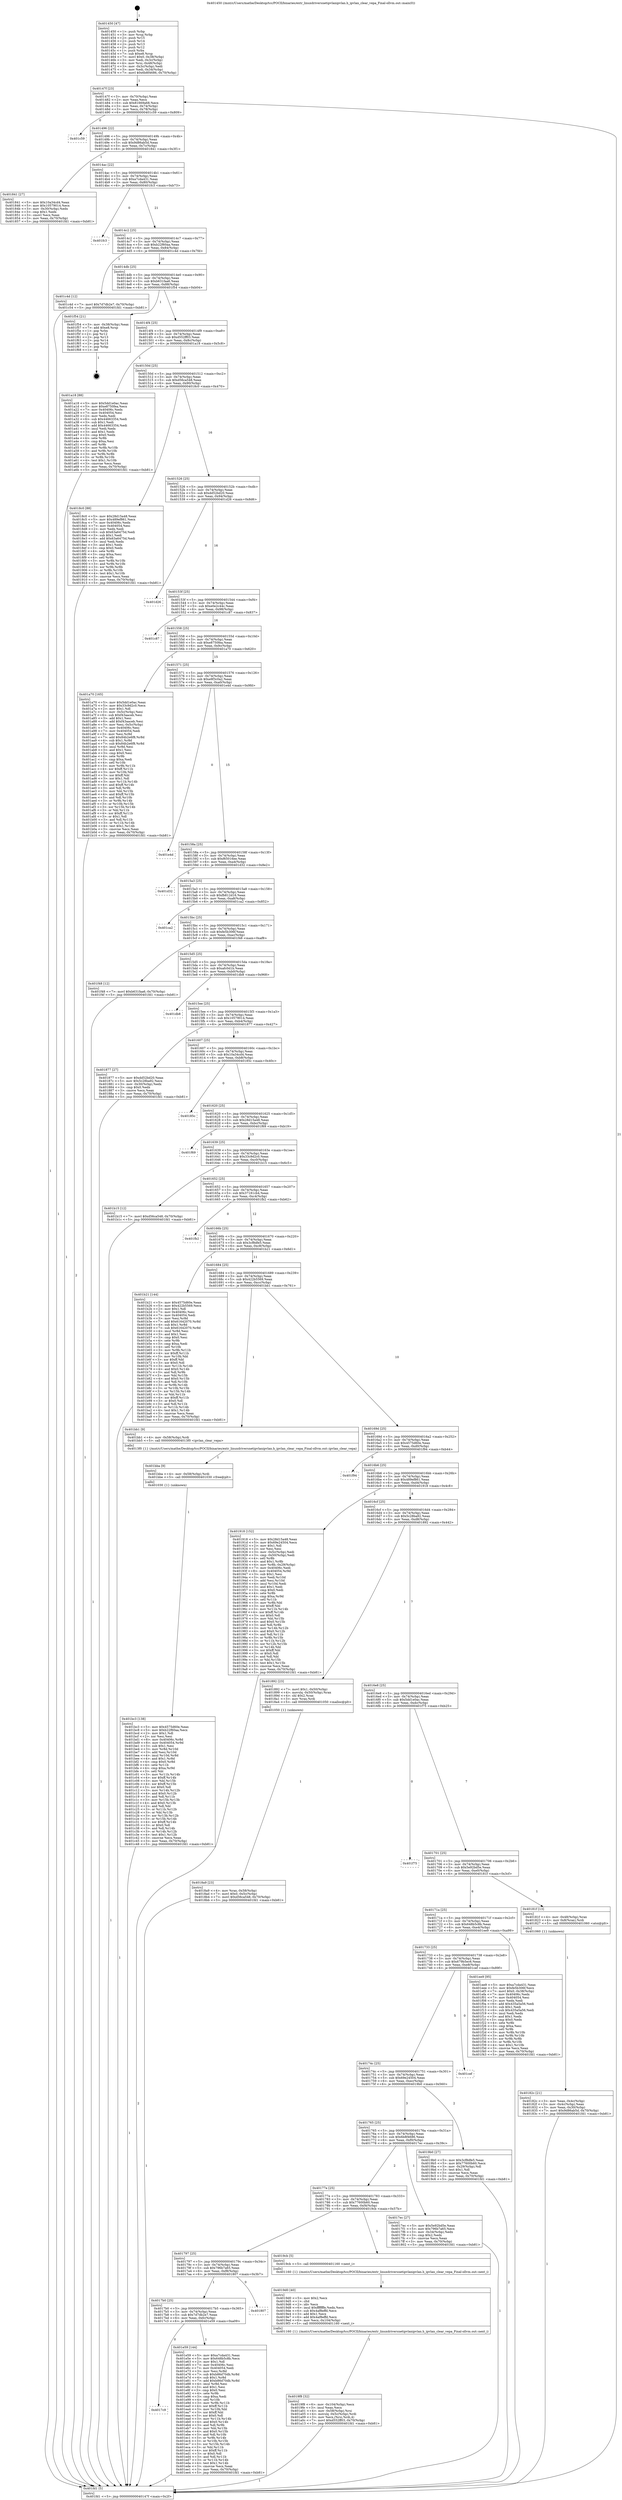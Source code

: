 digraph "0x401450" {
  label = "0x401450 (/mnt/c/Users/mathe/Desktop/tcc/POCII/binaries/extr_linuxdriversnetipvlanipvlan.h_ipvlan_clear_vepa_Final-ollvm.out::main(0))"
  labelloc = "t"
  node[shape=record]

  Entry [label="",width=0.3,height=0.3,shape=circle,fillcolor=black,style=filled]
  "0x40147f" [label="{
     0x40147f [23]\l
     | [instrs]\l
     &nbsp;&nbsp;0x40147f \<+3\>: mov -0x70(%rbp),%eax\l
     &nbsp;&nbsp;0x401482 \<+2\>: mov %eax,%ecx\l
     &nbsp;&nbsp;0x401484 \<+6\>: sub $0x81669a68,%ecx\l
     &nbsp;&nbsp;0x40148a \<+3\>: mov %eax,-0x74(%rbp)\l
     &nbsp;&nbsp;0x40148d \<+3\>: mov %ecx,-0x78(%rbp)\l
     &nbsp;&nbsp;0x401490 \<+6\>: je 0000000000401c59 \<main+0x809\>\l
  }"]
  "0x401c59" [label="{
     0x401c59\l
  }", style=dashed]
  "0x401496" [label="{
     0x401496 [22]\l
     | [instrs]\l
     &nbsp;&nbsp;0x401496 \<+5\>: jmp 000000000040149b \<main+0x4b\>\l
     &nbsp;&nbsp;0x40149b \<+3\>: mov -0x74(%rbp),%eax\l
     &nbsp;&nbsp;0x40149e \<+5\>: sub $0x9d86ab5d,%eax\l
     &nbsp;&nbsp;0x4014a3 \<+3\>: mov %eax,-0x7c(%rbp)\l
     &nbsp;&nbsp;0x4014a6 \<+6\>: je 0000000000401841 \<main+0x3f1\>\l
  }"]
  Exit [label="",width=0.3,height=0.3,shape=circle,fillcolor=black,style=filled,peripheries=2]
  "0x401841" [label="{
     0x401841 [27]\l
     | [instrs]\l
     &nbsp;&nbsp;0x401841 \<+5\>: mov $0x10a34cd4,%eax\l
     &nbsp;&nbsp;0x401846 \<+5\>: mov $0x10579014,%ecx\l
     &nbsp;&nbsp;0x40184b \<+3\>: mov -0x30(%rbp),%edx\l
     &nbsp;&nbsp;0x40184e \<+3\>: cmp $0x1,%edx\l
     &nbsp;&nbsp;0x401851 \<+3\>: cmovl %ecx,%eax\l
     &nbsp;&nbsp;0x401854 \<+3\>: mov %eax,-0x70(%rbp)\l
     &nbsp;&nbsp;0x401857 \<+5\>: jmp 0000000000401fd1 \<main+0xb81\>\l
  }"]
  "0x4014ac" [label="{
     0x4014ac [22]\l
     | [instrs]\l
     &nbsp;&nbsp;0x4014ac \<+5\>: jmp 00000000004014b1 \<main+0x61\>\l
     &nbsp;&nbsp;0x4014b1 \<+3\>: mov -0x74(%rbp),%eax\l
     &nbsp;&nbsp;0x4014b4 \<+5\>: sub $0xa7cda431,%eax\l
     &nbsp;&nbsp;0x4014b9 \<+3\>: mov %eax,-0x80(%rbp)\l
     &nbsp;&nbsp;0x4014bc \<+6\>: je 0000000000401fc3 \<main+0xb73\>\l
  }"]
  "0x4017c9" [label="{
     0x4017c9\l
  }", style=dashed]
  "0x401fc3" [label="{
     0x401fc3\l
  }", style=dashed]
  "0x4014c2" [label="{
     0x4014c2 [25]\l
     | [instrs]\l
     &nbsp;&nbsp;0x4014c2 \<+5\>: jmp 00000000004014c7 \<main+0x77\>\l
     &nbsp;&nbsp;0x4014c7 \<+3\>: mov -0x74(%rbp),%eax\l
     &nbsp;&nbsp;0x4014ca \<+5\>: sub $0xb22f60aa,%eax\l
     &nbsp;&nbsp;0x4014cf \<+6\>: mov %eax,-0x84(%rbp)\l
     &nbsp;&nbsp;0x4014d5 \<+6\>: je 0000000000401c4d \<main+0x7fd\>\l
  }"]
  "0x401e59" [label="{
     0x401e59 [144]\l
     | [instrs]\l
     &nbsp;&nbsp;0x401e59 \<+5\>: mov $0xa7cda431,%eax\l
     &nbsp;&nbsp;0x401e5e \<+5\>: mov $0x648b5c8b,%ecx\l
     &nbsp;&nbsp;0x401e63 \<+2\>: mov $0x1,%dl\l
     &nbsp;&nbsp;0x401e65 \<+7\>: mov 0x40406c,%esi\l
     &nbsp;&nbsp;0x401e6c \<+7\>: mov 0x404054,%edi\l
     &nbsp;&nbsp;0x401e73 \<+3\>: mov %esi,%r8d\l
     &nbsp;&nbsp;0x401e76 \<+7\>: sub $0xb86d70db,%r8d\l
     &nbsp;&nbsp;0x401e7d \<+4\>: sub $0x1,%r8d\l
     &nbsp;&nbsp;0x401e81 \<+7\>: add $0xb86d70db,%r8d\l
     &nbsp;&nbsp;0x401e88 \<+4\>: imul %r8d,%esi\l
     &nbsp;&nbsp;0x401e8c \<+3\>: and $0x1,%esi\l
     &nbsp;&nbsp;0x401e8f \<+3\>: cmp $0x0,%esi\l
     &nbsp;&nbsp;0x401e92 \<+4\>: sete %r9b\l
     &nbsp;&nbsp;0x401e96 \<+3\>: cmp $0xa,%edi\l
     &nbsp;&nbsp;0x401e99 \<+4\>: setl %r10b\l
     &nbsp;&nbsp;0x401e9d \<+3\>: mov %r9b,%r11b\l
     &nbsp;&nbsp;0x401ea0 \<+4\>: xor $0xff,%r11b\l
     &nbsp;&nbsp;0x401ea4 \<+3\>: mov %r10b,%bl\l
     &nbsp;&nbsp;0x401ea7 \<+3\>: xor $0xff,%bl\l
     &nbsp;&nbsp;0x401eaa \<+3\>: xor $0x0,%dl\l
     &nbsp;&nbsp;0x401ead \<+3\>: mov %r11b,%r14b\l
     &nbsp;&nbsp;0x401eb0 \<+4\>: and $0x0,%r14b\l
     &nbsp;&nbsp;0x401eb4 \<+3\>: and %dl,%r9b\l
     &nbsp;&nbsp;0x401eb7 \<+3\>: mov %bl,%r15b\l
     &nbsp;&nbsp;0x401eba \<+4\>: and $0x0,%r15b\l
     &nbsp;&nbsp;0x401ebe \<+3\>: and %dl,%r10b\l
     &nbsp;&nbsp;0x401ec1 \<+3\>: or %r9b,%r14b\l
     &nbsp;&nbsp;0x401ec4 \<+3\>: or %r10b,%r15b\l
     &nbsp;&nbsp;0x401ec7 \<+3\>: xor %r15b,%r14b\l
     &nbsp;&nbsp;0x401eca \<+3\>: or %bl,%r11b\l
     &nbsp;&nbsp;0x401ecd \<+4\>: xor $0xff,%r11b\l
     &nbsp;&nbsp;0x401ed1 \<+3\>: or $0x0,%dl\l
     &nbsp;&nbsp;0x401ed4 \<+3\>: and %dl,%r11b\l
     &nbsp;&nbsp;0x401ed7 \<+3\>: or %r11b,%r14b\l
     &nbsp;&nbsp;0x401eda \<+4\>: test $0x1,%r14b\l
     &nbsp;&nbsp;0x401ede \<+3\>: cmovne %ecx,%eax\l
     &nbsp;&nbsp;0x401ee1 \<+3\>: mov %eax,-0x70(%rbp)\l
     &nbsp;&nbsp;0x401ee4 \<+5\>: jmp 0000000000401fd1 \<main+0xb81\>\l
  }"]
  "0x401c4d" [label="{
     0x401c4d [12]\l
     | [instrs]\l
     &nbsp;&nbsp;0x401c4d \<+7\>: movl $0x7d7db2e7,-0x70(%rbp)\l
     &nbsp;&nbsp;0x401c54 \<+5\>: jmp 0000000000401fd1 \<main+0xb81\>\l
  }"]
  "0x4014db" [label="{
     0x4014db [25]\l
     | [instrs]\l
     &nbsp;&nbsp;0x4014db \<+5\>: jmp 00000000004014e0 \<main+0x90\>\l
     &nbsp;&nbsp;0x4014e0 \<+3\>: mov -0x74(%rbp),%eax\l
     &nbsp;&nbsp;0x4014e3 \<+5\>: sub $0xb631faa6,%eax\l
     &nbsp;&nbsp;0x4014e8 \<+6\>: mov %eax,-0x88(%rbp)\l
     &nbsp;&nbsp;0x4014ee \<+6\>: je 0000000000401f54 \<main+0xb04\>\l
  }"]
  "0x4017b0" [label="{
     0x4017b0 [25]\l
     | [instrs]\l
     &nbsp;&nbsp;0x4017b0 \<+5\>: jmp 00000000004017b5 \<main+0x365\>\l
     &nbsp;&nbsp;0x4017b5 \<+3\>: mov -0x74(%rbp),%eax\l
     &nbsp;&nbsp;0x4017b8 \<+5\>: sub $0x7d7db2e7,%eax\l
     &nbsp;&nbsp;0x4017bd \<+6\>: mov %eax,-0xfc(%rbp)\l
     &nbsp;&nbsp;0x4017c3 \<+6\>: je 0000000000401e59 \<main+0xa09\>\l
  }"]
  "0x401f54" [label="{
     0x401f54 [21]\l
     | [instrs]\l
     &nbsp;&nbsp;0x401f54 \<+3\>: mov -0x38(%rbp),%eax\l
     &nbsp;&nbsp;0x401f57 \<+7\>: add $0xe8,%rsp\l
     &nbsp;&nbsp;0x401f5e \<+1\>: pop %rbx\l
     &nbsp;&nbsp;0x401f5f \<+2\>: pop %r12\l
     &nbsp;&nbsp;0x401f61 \<+2\>: pop %r13\l
     &nbsp;&nbsp;0x401f63 \<+2\>: pop %r14\l
     &nbsp;&nbsp;0x401f65 \<+2\>: pop %r15\l
     &nbsp;&nbsp;0x401f67 \<+1\>: pop %rbp\l
     &nbsp;&nbsp;0x401f68 \<+1\>: ret\l
  }"]
  "0x4014f4" [label="{
     0x4014f4 [25]\l
     | [instrs]\l
     &nbsp;&nbsp;0x4014f4 \<+5\>: jmp 00000000004014f9 \<main+0xa9\>\l
     &nbsp;&nbsp;0x4014f9 \<+3\>: mov -0x74(%rbp),%eax\l
     &nbsp;&nbsp;0x4014fc \<+5\>: sub $0xd552ff03,%eax\l
     &nbsp;&nbsp;0x401501 \<+6\>: mov %eax,-0x8c(%rbp)\l
     &nbsp;&nbsp;0x401507 \<+6\>: je 0000000000401a18 \<main+0x5c8\>\l
  }"]
  "0x401807" [label="{
     0x401807\l
  }", style=dashed]
  "0x401a18" [label="{
     0x401a18 [88]\l
     | [instrs]\l
     &nbsp;&nbsp;0x401a18 \<+5\>: mov $0x5dd1e0ac,%eax\l
     &nbsp;&nbsp;0x401a1d \<+5\>: mov $0xe8750fea,%ecx\l
     &nbsp;&nbsp;0x401a22 \<+7\>: mov 0x40406c,%edx\l
     &nbsp;&nbsp;0x401a29 \<+7\>: mov 0x404054,%esi\l
     &nbsp;&nbsp;0x401a30 \<+2\>: mov %edx,%edi\l
     &nbsp;&nbsp;0x401a32 \<+6\>: sub $0x44663354,%edi\l
     &nbsp;&nbsp;0x401a38 \<+3\>: sub $0x1,%edi\l
     &nbsp;&nbsp;0x401a3b \<+6\>: add $0x44663354,%edi\l
     &nbsp;&nbsp;0x401a41 \<+3\>: imul %edi,%edx\l
     &nbsp;&nbsp;0x401a44 \<+3\>: and $0x1,%edx\l
     &nbsp;&nbsp;0x401a47 \<+3\>: cmp $0x0,%edx\l
     &nbsp;&nbsp;0x401a4a \<+4\>: sete %r8b\l
     &nbsp;&nbsp;0x401a4e \<+3\>: cmp $0xa,%esi\l
     &nbsp;&nbsp;0x401a51 \<+4\>: setl %r9b\l
     &nbsp;&nbsp;0x401a55 \<+3\>: mov %r8b,%r10b\l
     &nbsp;&nbsp;0x401a58 \<+3\>: and %r9b,%r10b\l
     &nbsp;&nbsp;0x401a5b \<+3\>: xor %r9b,%r8b\l
     &nbsp;&nbsp;0x401a5e \<+3\>: or %r8b,%r10b\l
     &nbsp;&nbsp;0x401a61 \<+4\>: test $0x1,%r10b\l
     &nbsp;&nbsp;0x401a65 \<+3\>: cmovne %ecx,%eax\l
     &nbsp;&nbsp;0x401a68 \<+3\>: mov %eax,-0x70(%rbp)\l
     &nbsp;&nbsp;0x401a6b \<+5\>: jmp 0000000000401fd1 \<main+0xb81\>\l
  }"]
  "0x40150d" [label="{
     0x40150d [25]\l
     | [instrs]\l
     &nbsp;&nbsp;0x40150d \<+5\>: jmp 0000000000401512 \<main+0xc2\>\l
     &nbsp;&nbsp;0x401512 \<+3\>: mov -0x74(%rbp),%eax\l
     &nbsp;&nbsp;0x401515 \<+5\>: sub $0xd56ca548,%eax\l
     &nbsp;&nbsp;0x40151a \<+6\>: mov %eax,-0x90(%rbp)\l
     &nbsp;&nbsp;0x401520 \<+6\>: je 00000000004018c0 \<main+0x470\>\l
  }"]
  "0x401bc3" [label="{
     0x401bc3 [138]\l
     | [instrs]\l
     &nbsp;&nbsp;0x401bc3 \<+5\>: mov $0x4575d60e,%eax\l
     &nbsp;&nbsp;0x401bc8 \<+5\>: mov $0xb22f60aa,%ecx\l
     &nbsp;&nbsp;0x401bcd \<+2\>: mov $0x1,%dl\l
     &nbsp;&nbsp;0x401bcf \<+2\>: xor %esi,%esi\l
     &nbsp;&nbsp;0x401bd1 \<+8\>: mov 0x40406c,%r8d\l
     &nbsp;&nbsp;0x401bd9 \<+8\>: mov 0x404054,%r9d\l
     &nbsp;&nbsp;0x401be1 \<+3\>: sub $0x1,%esi\l
     &nbsp;&nbsp;0x401be4 \<+3\>: mov %r8d,%r10d\l
     &nbsp;&nbsp;0x401be7 \<+3\>: add %esi,%r10d\l
     &nbsp;&nbsp;0x401bea \<+4\>: imul %r10d,%r8d\l
     &nbsp;&nbsp;0x401bee \<+4\>: and $0x1,%r8d\l
     &nbsp;&nbsp;0x401bf2 \<+4\>: cmp $0x0,%r8d\l
     &nbsp;&nbsp;0x401bf6 \<+4\>: sete %r11b\l
     &nbsp;&nbsp;0x401bfa \<+4\>: cmp $0xa,%r9d\l
     &nbsp;&nbsp;0x401bfe \<+3\>: setl %bl\l
     &nbsp;&nbsp;0x401c01 \<+3\>: mov %r11b,%r14b\l
     &nbsp;&nbsp;0x401c04 \<+4\>: xor $0xff,%r14b\l
     &nbsp;&nbsp;0x401c08 \<+3\>: mov %bl,%r15b\l
     &nbsp;&nbsp;0x401c0b \<+4\>: xor $0xff,%r15b\l
     &nbsp;&nbsp;0x401c0f \<+3\>: xor $0x0,%dl\l
     &nbsp;&nbsp;0x401c12 \<+3\>: mov %r14b,%r12b\l
     &nbsp;&nbsp;0x401c15 \<+4\>: and $0x0,%r12b\l
     &nbsp;&nbsp;0x401c19 \<+3\>: and %dl,%r11b\l
     &nbsp;&nbsp;0x401c1c \<+3\>: mov %r15b,%r13b\l
     &nbsp;&nbsp;0x401c1f \<+4\>: and $0x0,%r13b\l
     &nbsp;&nbsp;0x401c23 \<+2\>: and %dl,%bl\l
     &nbsp;&nbsp;0x401c25 \<+3\>: or %r11b,%r12b\l
     &nbsp;&nbsp;0x401c28 \<+3\>: or %bl,%r13b\l
     &nbsp;&nbsp;0x401c2b \<+3\>: xor %r13b,%r12b\l
     &nbsp;&nbsp;0x401c2e \<+3\>: or %r15b,%r14b\l
     &nbsp;&nbsp;0x401c31 \<+4\>: xor $0xff,%r14b\l
     &nbsp;&nbsp;0x401c35 \<+3\>: or $0x0,%dl\l
     &nbsp;&nbsp;0x401c38 \<+3\>: and %dl,%r14b\l
     &nbsp;&nbsp;0x401c3b \<+3\>: or %r14b,%r12b\l
     &nbsp;&nbsp;0x401c3e \<+4\>: test $0x1,%r12b\l
     &nbsp;&nbsp;0x401c42 \<+3\>: cmovne %ecx,%eax\l
     &nbsp;&nbsp;0x401c45 \<+3\>: mov %eax,-0x70(%rbp)\l
     &nbsp;&nbsp;0x401c48 \<+5\>: jmp 0000000000401fd1 \<main+0xb81\>\l
  }"]
  "0x4018c0" [label="{
     0x4018c0 [88]\l
     | [instrs]\l
     &nbsp;&nbsp;0x4018c0 \<+5\>: mov $0x28d15a48,%eax\l
     &nbsp;&nbsp;0x4018c5 \<+5\>: mov $0x489ef861,%ecx\l
     &nbsp;&nbsp;0x4018ca \<+7\>: mov 0x40406c,%edx\l
     &nbsp;&nbsp;0x4018d1 \<+7\>: mov 0x404054,%esi\l
     &nbsp;&nbsp;0x4018d8 \<+2\>: mov %edx,%edi\l
     &nbsp;&nbsp;0x4018da \<+6\>: sub $0x63a6475d,%edi\l
     &nbsp;&nbsp;0x4018e0 \<+3\>: sub $0x1,%edi\l
     &nbsp;&nbsp;0x4018e3 \<+6\>: add $0x63a6475d,%edi\l
     &nbsp;&nbsp;0x4018e9 \<+3\>: imul %edi,%edx\l
     &nbsp;&nbsp;0x4018ec \<+3\>: and $0x1,%edx\l
     &nbsp;&nbsp;0x4018ef \<+3\>: cmp $0x0,%edx\l
     &nbsp;&nbsp;0x4018f2 \<+4\>: sete %r8b\l
     &nbsp;&nbsp;0x4018f6 \<+3\>: cmp $0xa,%esi\l
     &nbsp;&nbsp;0x4018f9 \<+4\>: setl %r9b\l
     &nbsp;&nbsp;0x4018fd \<+3\>: mov %r8b,%r10b\l
     &nbsp;&nbsp;0x401900 \<+3\>: and %r9b,%r10b\l
     &nbsp;&nbsp;0x401903 \<+3\>: xor %r9b,%r8b\l
     &nbsp;&nbsp;0x401906 \<+3\>: or %r8b,%r10b\l
     &nbsp;&nbsp;0x401909 \<+4\>: test $0x1,%r10b\l
     &nbsp;&nbsp;0x40190d \<+3\>: cmovne %ecx,%eax\l
     &nbsp;&nbsp;0x401910 \<+3\>: mov %eax,-0x70(%rbp)\l
     &nbsp;&nbsp;0x401913 \<+5\>: jmp 0000000000401fd1 \<main+0xb81\>\l
  }"]
  "0x401526" [label="{
     0x401526 [25]\l
     | [instrs]\l
     &nbsp;&nbsp;0x401526 \<+5\>: jmp 000000000040152b \<main+0xdb\>\l
     &nbsp;&nbsp;0x40152b \<+3\>: mov -0x74(%rbp),%eax\l
     &nbsp;&nbsp;0x40152e \<+5\>: sub $0xdd52bd20,%eax\l
     &nbsp;&nbsp;0x401533 \<+6\>: mov %eax,-0x94(%rbp)\l
     &nbsp;&nbsp;0x401539 \<+6\>: je 0000000000401d26 \<main+0x8d6\>\l
  }"]
  "0x401bba" [label="{
     0x401bba [9]\l
     | [instrs]\l
     &nbsp;&nbsp;0x401bba \<+4\>: mov -0x58(%rbp),%rdi\l
     &nbsp;&nbsp;0x401bbe \<+5\>: call 0000000000401030 \<free@plt\>\l
     | [calls]\l
     &nbsp;&nbsp;0x401030 \{1\} (unknown)\l
  }"]
  "0x401d26" [label="{
     0x401d26\l
  }", style=dashed]
  "0x40153f" [label="{
     0x40153f [25]\l
     | [instrs]\l
     &nbsp;&nbsp;0x40153f \<+5\>: jmp 0000000000401544 \<main+0xf4\>\l
     &nbsp;&nbsp;0x401544 \<+3\>: mov -0x74(%rbp),%eax\l
     &nbsp;&nbsp;0x401547 \<+5\>: sub $0xe0e2c44c,%eax\l
     &nbsp;&nbsp;0x40154c \<+6\>: mov %eax,-0x98(%rbp)\l
     &nbsp;&nbsp;0x401552 \<+6\>: je 0000000000401c87 \<main+0x837\>\l
  }"]
  "0x4019f8" [label="{
     0x4019f8 [32]\l
     | [instrs]\l
     &nbsp;&nbsp;0x4019f8 \<+6\>: mov -0x104(%rbp),%ecx\l
     &nbsp;&nbsp;0x4019fe \<+3\>: imul %eax,%ecx\l
     &nbsp;&nbsp;0x401a01 \<+4\>: mov -0x58(%rbp),%rsi\l
     &nbsp;&nbsp;0x401a05 \<+4\>: movslq -0x5c(%rbp),%rdi\l
     &nbsp;&nbsp;0x401a09 \<+3\>: mov %ecx,(%rsi,%rdi,4)\l
     &nbsp;&nbsp;0x401a0c \<+7\>: movl $0xd552ff03,-0x70(%rbp)\l
     &nbsp;&nbsp;0x401a13 \<+5\>: jmp 0000000000401fd1 \<main+0xb81\>\l
  }"]
  "0x401c87" [label="{
     0x401c87\l
  }", style=dashed]
  "0x401558" [label="{
     0x401558 [25]\l
     | [instrs]\l
     &nbsp;&nbsp;0x401558 \<+5\>: jmp 000000000040155d \<main+0x10d\>\l
     &nbsp;&nbsp;0x40155d \<+3\>: mov -0x74(%rbp),%eax\l
     &nbsp;&nbsp;0x401560 \<+5\>: sub $0xe8750fea,%eax\l
     &nbsp;&nbsp;0x401565 \<+6\>: mov %eax,-0x9c(%rbp)\l
     &nbsp;&nbsp;0x40156b \<+6\>: je 0000000000401a70 \<main+0x620\>\l
  }"]
  "0x4019d0" [label="{
     0x4019d0 [40]\l
     | [instrs]\l
     &nbsp;&nbsp;0x4019d0 \<+5\>: mov $0x2,%ecx\l
     &nbsp;&nbsp;0x4019d5 \<+1\>: cltd\l
     &nbsp;&nbsp;0x4019d6 \<+2\>: idiv %ecx\l
     &nbsp;&nbsp;0x4019d8 \<+6\>: imul $0xfffffffe,%edx,%ecx\l
     &nbsp;&nbsp;0x4019de \<+6\>: sub $0x4af8effd,%ecx\l
     &nbsp;&nbsp;0x4019e4 \<+3\>: add $0x1,%ecx\l
     &nbsp;&nbsp;0x4019e7 \<+6\>: add $0x4af8effd,%ecx\l
     &nbsp;&nbsp;0x4019ed \<+6\>: mov %ecx,-0x104(%rbp)\l
     &nbsp;&nbsp;0x4019f3 \<+5\>: call 0000000000401160 \<next_i\>\l
     | [calls]\l
     &nbsp;&nbsp;0x401160 \{1\} (/mnt/c/Users/mathe/Desktop/tcc/POCII/binaries/extr_linuxdriversnetipvlanipvlan.h_ipvlan_clear_vepa_Final-ollvm.out::next_i)\l
  }"]
  "0x401a70" [label="{
     0x401a70 [165]\l
     | [instrs]\l
     &nbsp;&nbsp;0x401a70 \<+5\>: mov $0x5dd1e0ac,%eax\l
     &nbsp;&nbsp;0x401a75 \<+5\>: mov $0x33c9d2c0,%ecx\l
     &nbsp;&nbsp;0x401a7a \<+2\>: mov $0x1,%dl\l
     &nbsp;&nbsp;0x401a7c \<+3\>: mov -0x5c(%rbp),%esi\l
     &nbsp;&nbsp;0x401a7f \<+6\>: sub $0xf43aaceb,%esi\l
     &nbsp;&nbsp;0x401a85 \<+3\>: add $0x1,%esi\l
     &nbsp;&nbsp;0x401a88 \<+6\>: add $0xf43aaceb,%esi\l
     &nbsp;&nbsp;0x401a8e \<+3\>: mov %esi,-0x5c(%rbp)\l
     &nbsp;&nbsp;0x401a91 \<+7\>: mov 0x40406c,%esi\l
     &nbsp;&nbsp;0x401a98 \<+7\>: mov 0x404054,%edi\l
     &nbsp;&nbsp;0x401a9f \<+3\>: mov %esi,%r8d\l
     &nbsp;&nbsp;0x401aa2 \<+7\>: add $0x84b2e6f8,%r8d\l
     &nbsp;&nbsp;0x401aa9 \<+4\>: sub $0x1,%r8d\l
     &nbsp;&nbsp;0x401aad \<+7\>: sub $0x84b2e6f8,%r8d\l
     &nbsp;&nbsp;0x401ab4 \<+4\>: imul %r8d,%esi\l
     &nbsp;&nbsp;0x401ab8 \<+3\>: and $0x1,%esi\l
     &nbsp;&nbsp;0x401abb \<+3\>: cmp $0x0,%esi\l
     &nbsp;&nbsp;0x401abe \<+4\>: sete %r9b\l
     &nbsp;&nbsp;0x401ac2 \<+3\>: cmp $0xa,%edi\l
     &nbsp;&nbsp;0x401ac5 \<+4\>: setl %r10b\l
     &nbsp;&nbsp;0x401ac9 \<+3\>: mov %r9b,%r11b\l
     &nbsp;&nbsp;0x401acc \<+4\>: xor $0xff,%r11b\l
     &nbsp;&nbsp;0x401ad0 \<+3\>: mov %r10b,%bl\l
     &nbsp;&nbsp;0x401ad3 \<+3\>: xor $0xff,%bl\l
     &nbsp;&nbsp;0x401ad6 \<+3\>: xor $0x1,%dl\l
     &nbsp;&nbsp;0x401ad9 \<+3\>: mov %r11b,%r14b\l
     &nbsp;&nbsp;0x401adc \<+4\>: and $0xff,%r14b\l
     &nbsp;&nbsp;0x401ae0 \<+3\>: and %dl,%r9b\l
     &nbsp;&nbsp;0x401ae3 \<+3\>: mov %bl,%r15b\l
     &nbsp;&nbsp;0x401ae6 \<+4\>: and $0xff,%r15b\l
     &nbsp;&nbsp;0x401aea \<+3\>: and %dl,%r10b\l
     &nbsp;&nbsp;0x401aed \<+3\>: or %r9b,%r14b\l
     &nbsp;&nbsp;0x401af0 \<+3\>: or %r10b,%r15b\l
     &nbsp;&nbsp;0x401af3 \<+3\>: xor %r15b,%r14b\l
     &nbsp;&nbsp;0x401af6 \<+3\>: or %bl,%r11b\l
     &nbsp;&nbsp;0x401af9 \<+4\>: xor $0xff,%r11b\l
     &nbsp;&nbsp;0x401afd \<+3\>: or $0x1,%dl\l
     &nbsp;&nbsp;0x401b00 \<+3\>: and %dl,%r11b\l
     &nbsp;&nbsp;0x401b03 \<+3\>: or %r11b,%r14b\l
     &nbsp;&nbsp;0x401b06 \<+4\>: test $0x1,%r14b\l
     &nbsp;&nbsp;0x401b0a \<+3\>: cmovne %ecx,%eax\l
     &nbsp;&nbsp;0x401b0d \<+3\>: mov %eax,-0x70(%rbp)\l
     &nbsp;&nbsp;0x401b10 \<+5\>: jmp 0000000000401fd1 \<main+0xb81\>\l
  }"]
  "0x401571" [label="{
     0x401571 [25]\l
     | [instrs]\l
     &nbsp;&nbsp;0x401571 \<+5\>: jmp 0000000000401576 \<main+0x126\>\l
     &nbsp;&nbsp;0x401576 \<+3\>: mov -0x74(%rbp),%eax\l
     &nbsp;&nbsp;0x401579 \<+5\>: sub $0xe9f3c0a2,%eax\l
     &nbsp;&nbsp;0x40157e \<+6\>: mov %eax,-0xa0(%rbp)\l
     &nbsp;&nbsp;0x401584 \<+6\>: je 0000000000401e4d \<main+0x9fd\>\l
  }"]
  "0x401797" [label="{
     0x401797 [25]\l
     | [instrs]\l
     &nbsp;&nbsp;0x401797 \<+5\>: jmp 000000000040179c \<main+0x34c\>\l
     &nbsp;&nbsp;0x40179c \<+3\>: mov -0x74(%rbp),%eax\l
     &nbsp;&nbsp;0x40179f \<+5\>: sub $0x796b7a65,%eax\l
     &nbsp;&nbsp;0x4017a4 \<+6\>: mov %eax,-0xf8(%rbp)\l
     &nbsp;&nbsp;0x4017aa \<+6\>: je 0000000000401807 \<main+0x3b7\>\l
  }"]
  "0x401e4d" [label="{
     0x401e4d\l
  }", style=dashed]
  "0x40158a" [label="{
     0x40158a [25]\l
     | [instrs]\l
     &nbsp;&nbsp;0x40158a \<+5\>: jmp 000000000040158f \<main+0x13f\>\l
     &nbsp;&nbsp;0x40158f \<+3\>: mov -0x74(%rbp),%eax\l
     &nbsp;&nbsp;0x401592 \<+5\>: sub $0xf65016ee,%eax\l
     &nbsp;&nbsp;0x401597 \<+6\>: mov %eax,-0xa4(%rbp)\l
     &nbsp;&nbsp;0x40159d \<+6\>: je 0000000000401d32 \<main+0x8e2\>\l
  }"]
  "0x4019cb" [label="{
     0x4019cb [5]\l
     | [instrs]\l
     &nbsp;&nbsp;0x4019cb \<+5\>: call 0000000000401160 \<next_i\>\l
     | [calls]\l
     &nbsp;&nbsp;0x401160 \{1\} (/mnt/c/Users/mathe/Desktop/tcc/POCII/binaries/extr_linuxdriversnetipvlanipvlan.h_ipvlan_clear_vepa_Final-ollvm.out::next_i)\l
  }"]
  "0x401d32" [label="{
     0x401d32\l
  }", style=dashed]
  "0x4015a3" [label="{
     0x4015a3 [25]\l
     | [instrs]\l
     &nbsp;&nbsp;0x4015a3 \<+5\>: jmp 00000000004015a8 \<main+0x158\>\l
     &nbsp;&nbsp;0x4015a8 \<+3\>: mov -0x74(%rbp),%eax\l
     &nbsp;&nbsp;0x4015ab \<+5\>: sub $0xfb812d16,%eax\l
     &nbsp;&nbsp;0x4015b0 \<+6\>: mov %eax,-0xa8(%rbp)\l
     &nbsp;&nbsp;0x4015b6 \<+6\>: je 0000000000401ca2 \<main+0x852\>\l
  }"]
  "0x4018a9" [label="{
     0x4018a9 [23]\l
     | [instrs]\l
     &nbsp;&nbsp;0x4018a9 \<+4\>: mov %rax,-0x58(%rbp)\l
     &nbsp;&nbsp;0x4018ad \<+7\>: movl $0x0,-0x5c(%rbp)\l
     &nbsp;&nbsp;0x4018b4 \<+7\>: movl $0xd56ca548,-0x70(%rbp)\l
     &nbsp;&nbsp;0x4018bb \<+5\>: jmp 0000000000401fd1 \<main+0xb81\>\l
  }"]
  "0x401ca2" [label="{
     0x401ca2\l
  }", style=dashed]
  "0x4015bc" [label="{
     0x4015bc [25]\l
     | [instrs]\l
     &nbsp;&nbsp;0x4015bc \<+5\>: jmp 00000000004015c1 \<main+0x171\>\l
     &nbsp;&nbsp;0x4015c1 \<+3\>: mov -0x74(%rbp),%eax\l
     &nbsp;&nbsp;0x4015c4 \<+5\>: sub $0xfe5b306f,%eax\l
     &nbsp;&nbsp;0x4015c9 \<+6\>: mov %eax,-0xac(%rbp)\l
     &nbsp;&nbsp;0x4015cf \<+6\>: je 0000000000401f48 \<main+0xaf8\>\l
  }"]
  "0x40182c" [label="{
     0x40182c [21]\l
     | [instrs]\l
     &nbsp;&nbsp;0x40182c \<+3\>: mov %eax,-0x4c(%rbp)\l
     &nbsp;&nbsp;0x40182f \<+3\>: mov -0x4c(%rbp),%eax\l
     &nbsp;&nbsp;0x401832 \<+3\>: mov %eax,-0x30(%rbp)\l
     &nbsp;&nbsp;0x401835 \<+7\>: movl $0x9d86ab5d,-0x70(%rbp)\l
     &nbsp;&nbsp;0x40183c \<+5\>: jmp 0000000000401fd1 \<main+0xb81\>\l
  }"]
  "0x401f48" [label="{
     0x401f48 [12]\l
     | [instrs]\l
     &nbsp;&nbsp;0x401f48 \<+7\>: movl $0xb631faa6,-0x70(%rbp)\l
     &nbsp;&nbsp;0x401f4f \<+5\>: jmp 0000000000401fd1 \<main+0xb81\>\l
  }"]
  "0x4015d5" [label="{
     0x4015d5 [25]\l
     | [instrs]\l
     &nbsp;&nbsp;0x4015d5 \<+5\>: jmp 00000000004015da \<main+0x18a\>\l
     &nbsp;&nbsp;0x4015da \<+3\>: mov -0x74(%rbp),%eax\l
     &nbsp;&nbsp;0x4015dd \<+5\>: sub $0xafc0d1b,%eax\l
     &nbsp;&nbsp;0x4015e2 \<+6\>: mov %eax,-0xb0(%rbp)\l
     &nbsp;&nbsp;0x4015e8 \<+6\>: je 0000000000401db8 \<main+0x968\>\l
  }"]
  "0x401450" [label="{
     0x401450 [47]\l
     | [instrs]\l
     &nbsp;&nbsp;0x401450 \<+1\>: push %rbp\l
     &nbsp;&nbsp;0x401451 \<+3\>: mov %rsp,%rbp\l
     &nbsp;&nbsp;0x401454 \<+2\>: push %r15\l
     &nbsp;&nbsp;0x401456 \<+2\>: push %r14\l
     &nbsp;&nbsp;0x401458 \<+2\>: push %r13\l
     &nbsp;&nbsp;0x40145a \<+2\>: push %r12\l
     &nbsp;&nbsp;0x40145c \<+1\>: push %rbx\l
     &nbsp;&nbsp;0x40145d \<+7\>: sub $0xe8,%rsp\l
     &nbsp;&nbsp;0x401464 \<+7\>: movl $0x0,-0x38(%rbp)\l
     &nbsp;&nbsp;0x40146b \<+3\>: mov %edi,-0x3c(%rbp)\l
     &nbsp;&nbsp;0x40146e \<+4\>: mov %rsi,-0x48(%rbp)\l
     &nbsp;&nbsp;0x401472 \<+3\>: mov -0x3c(%rbp),%edi\l
     &nbsp;&nbsp;0x401475 \<+3\>: mov %edi,-0x34(%rbp)\l
     &nbsp;&nbsp;0x401478 \<+7\>: movl $0x6b8f4686,-0x70(%rbp)\l
  }"]
  "0x401db8" [label="{
     0x401db8\l
  }", style=dashed]
  "0x4015ee" [label="{
     0x4015ee [25]\l
     | [instrs]\l
     &nbsp;&nbsp;0x4015ee \<+5\>: jmp 00000000004015f3 \<main+0x1a3\>\l
     &nbsp;&nbsp;0x4015f3 \<+3\>: mov -0x74(%rbp),%eax\l
     &nbsp;&nbsp;0x4015f6 \<+5\>: sub $0x10579014,%eax\l
     &nbsp;&nbsp;0x4015fb \<+6\>: mov %eax,-0xb4(%rbp)\l
     &nbsp;&nbsp;0x401601 \<+6\>: je 0000000000401877 \<main+0x427\>\l
  }"]
  "0x401fd1" [label="{
     0x401fd1 [5]\l
     | [instrs]\l
     &nbsp;&nbsp;0x401fd1 \<+5\>: jmp 000000000040147f \<main+0x2f\>\l
  }"]
  "0x401877" [label="{
     0x401877 [27]\l
     | [instrs]\l
     &nbsp;&nbsp;0x401877 \<+5\>: mov $0xdd52bd20,%eax\l
     &nbsp;&nbsp;0x40187c \<+5\>: mov $0x5c28ba92,%ecx\l
     &nbsp;&nbsp;0x401881 \<+3\>: mov -0x30(%rbp),%edx\l
     &nbsp;&nbsp;0x401884 \<+3\>: cmp $0x0,%edx\l
     &nbsp;&nbsp;0x401887 \<+3\>: cmove %ecx,%eax\l
     &nbsp;&nbsp;0x40188a \<+3\>: mov %eax,-0x70(%rbp)\l
     &nbsp;&nbsp;0x40188d \<+5\>: jmp 0000000000401fd1 \<main+0xb81\>\l
  }"]
  "0x401607" [label="{
     0x401607 [25]\l
     | [instrs]\l
     &nbsp;&nbsp;0x401607 \<+5\>: jmp 000000000040160c \<main+0x1bc\>\l
     &nbsp;&nbsp;0x40160c \<+3\>: mov -0x74(%rbp),%eax\l
     &nbsp;&nbsp;0x40160f \<+5\>: sub $0x10a34cd4,%eax\l
     &nbsp;&nbsp;0x401614 \<+6\>: mov %eax,-0xb8(%rbp)\l
     &nbsp;&nbsp;0x40161a \<+6\>: je 000000000040185c \<main+0x40c\>\l
  }"]
  "0x40177e" [label="{
     0x40177e [25]\l
     | [instrs]\l
     &nbsp;&nbsp;0x40177e \<+5\>: jmp 0000000000401783 \<main+0x333\>\l
     &nbsp;&nbsp;0x401783 \<+3\>: mov -0x74(%rbp),%eax\l
     &nbsp;&nbsp;0x401786 \<+5\>: sub $0x77600b60,%eax\l
     &nbsp;&nbsp;0x40178b \<+6\>: mov %eax,-0xf4(%rbp)\l
     &nbsp;&nbsp;0x401791 \<+6\>: je 00000000004019cb \<main+0x57b\>\l
  }"]
  "0x40185c" [label="{
     0x40185c\l
  }", style=dashed]
  "0x401620" [label="{
     0x401620 [25]\l
     | [instrs]\l
     &nbsp;&nbsp;0x401620 \<+5\>: jmp 0000000000401625 \<main+0x1d5\>\l
     &nbsp;&nbsp;0x401625 \<+3\>: mov -0x74(%rbp),%eax\l
     &nbsp;&nbsp;0x401628 \<+5\>: sub $0x28d15a48,%eax\l
     &nbsp;&nbsp;0x40162d \<+6\>: mov %eax,-0xbc(%rbp)\l
     &nbsp;&nbsp;0x401633 \<+6\>: je 0000000000401f69 \<main+0xb19\>\l
  }"]
  "0x4017ec" [label="{
     0x4017ec [27]\l
     | [instrs]\l
     &nbsp;&nbsp;0x4017ec \<+5\>: mov $0x5e92bd5e,%eax\l
     &nbsp;&nbsp;0x4017f1 \<+5\>: mov $0x796b7a65,%ecx\l
     &nbsp;&nbsp;0x4017f6 \<+3\>: mov -0x34(%rbp),%edx\l
     &nbsp;&nbsp;0x4017f9 \<+3\>: cmp $0x2,%edx\l
     &nbsp;&nbsp;0x4017fc \<+3\>: cmovne %ecx,%eax\l
     &nbsp;&nbsp;0x4017ff \<+3\>: mov %eax,-0x70(%rbp)\l
     &nbsp;&nbsp;0x401802 \<+5\>: jmp 0000000000401fd1 \<main+0xb81\>\l
  }"]
  "0x401f69" [label="{
     0x401f69\l
  }", style=dashed]
  "0x401639" [label="{
     0x401639 [25]\l
     | [instrs]\l
     &nbsp;&nbsp;0x401639 \<+5\>: jmp 000000000040163e \<main+0x1ee\>\l
     &nbsp;&nbsp;0x40163e \<+3\>: mov -0x74(%rbp),%eax\l
     &nbsp;&nbsp;0x401641 \<+5\>: sub $0x33c9d2c0,%eax\l
     &nbsp;&nbsp;0x401646 \<+6\>: mov %eax,-0xc0(%rbp)\l
     &nbsp;&nbsp;0x40164c \<+6\>: je 0000000000401b15 \<main+0x6c5\>\l
  }"]
  "0x401765" [label="{
     0x401765 [25]\l
     | [instrs]\l
     &nbsp;&nbsp;0x401765 \<+5\>: jmp 000000000040176a \<main+0x31a\>\l
     &nbsp;&nbsp;0x40176a \<+3\>: mov -0x74(%rbp),%eax\l
     &nbsp;&nbsp;0x40176d \<+5\>: sub $0x6b8f4686,%eax\l
     &nbsp;&nbsp;0x401772 \<+6\>: mov %eax,-0xf0(%rbp)\l
     &nbsp;&nbsp;0x401778 \<+6\>: je 00000000004017ec \<main+0x39c\>\l
  }"]
  "0x401b15" [label="{
     0x401b15 [12]\l
     | [instrs]\l
     &nbsp;&nbsp;0x401b15 \<+7\>: movl $0xd56ca548,-0x70(%rbp)\l
     &nbsp;&nbsp;0x401b1c \<+5\>: jmp 0000000000401fd1 \<main+0xb81\>\l
  }"]
  "0x401652" [label="{
     0x401652 [25]\l
     | [instrs]\l
     &nbsp;&nbsp;0x401652 \<+5\>: jmp 0000000000401657 \<main+0x207\>\l
     &nbsp;&nbsp;0x401657 \<+3\>: mov -0x74(%rbp),%eax\l
     &nbsp;&nbsp;0x40165a \<+5\>: sub $0x37181cb4,%eax\l
     &nbsp;&nbsp;0x40165f \<+6\>: mov %eax,-0xc4(%rbp)\l
     &nbsp;&nbsp;0x401665 \<+6\>: je 0000000000401fb2 \<main+0xb62\>\l
  }"]
  "0x4019b0" [label="{
     0x4019b0 [27]\l
     | [instrs]\l
     &nbsp;&nbsp;0x4019b0 \<+5\>: mov $0x3cf8dfe5,%eax\l
     &nbsp;&nbsp;0x4019b5 \<+5\>: mov $0x77600b60,%ecx\l
     &nbsp;&nbsp;0x4019ba \<+3\>: mov -0x29(%rbp),%dl\l
     &nbsp;&nbsp;0x4019bd \<+3\>: test $0x1,%dl\l
     &nbsp;&nbsp;0x4019c0 \<+3\>: cmovne %ecx,%eax\l
     &nbsp;&nbsp;0x4019c3 \<+3\>: mov %eax,-0x70(%rbp)\l
     &nbsp;&nbsp;0x4019c6 \<+5\>: jmp 0000000000401fd1 \<main+0xb81\>\l
  }"]
  "0x401fb2" [label="{
     0x401fb2\l
  }", style=dashed]
  "0x40166b" [label="{
     0x40166b [25]\l
     | [instrs]\l
     &nbsp;&nbsp;0x40166b \<+5\>: jmp 0000000000401670 \<main+0x220\>\l
     &nbsp;&nbsp;0x401670 \<+3\>: mov -0x74(%rbp),%eax\l
     &nbsp;&nbsp;0x401673 \<+5\>: sub $0x3cf8dfe5,%eax\l
     &nbsp;&nbsp;0x401678 \<+6\>: mov %eax,-0xc8(%rbp)\l
     &nbsp;&nbsp;0x40167e \<+6\>: je 0000000000401b21 \<main+0x6d1\>\l
  }"]
  "0x40174c" [label="{
     0x40174c [25]\l
     | [instrs]\l
     &nbsp;&nbsp;0x40174c \<+5\>: jmp 0000000000401751 \<main+0x301\>\l
     &nbsp;&nbsp;0x401751 \<+3\>: mov -0x74(%rbp),%eax\l
     &nbsp;&nbsp;0x401754 \<+5\>: sub $0x69e24504,%eax\l
     &nbsp;&nbsp;0x401759 \<+6\>: mov %eax,-0xec(%rbp)\l
     &nbsp;&nbsp;0x40175f \<+6\>: je 00000000004019b0 \<main+0x560\>\l
  }"]
  "0x401b21" [label="{
     0x401b21 [144]\l
     | [instrs]\l
     &nbsp;&nbsp;0x401b21 \<+5\>: mov $0x4575d60e,%eax\l
     &nbsp;&nbsp;0x401b26 \<+5\>: mov $0x422b5569,%ecx\l
     &nbsp;&nbsp;0x401b2b \<+2\>: mov $0x1,%dl\l
     &nbsp;&nbsp;0x401b2d \<+7\>: mov 0x40406c,%esi\l
     &nbsp;&nbsp;0x401b34 \<+7\>: mov 0x404054,%edi\l
     &nbsp;&nbsp;0x401b3b \<+3\>: mov %esi,%r8d\l
     &nbsp;&nbsp;0x401b3e \<+7\>: add $0x61642070,%r8d\l
     &nbsp;&nbsp;0x401b45 \<+4\>: sub $0x1,%r8d\l
     &nbsp;&nbsp;0x401b49 \<+7\>: sub $0x61642070,%r8d\l
     &nbsp;&nbsp;0x401b50 \<+4\>: imul %r8d,%esi\l
     &nbsp;&nbsp;0x401b54 \<+3\>: and $0x1,%esi\l
     &nbsp;&nbsp;0x401b57 \<+3\>: cmp $0x0,%esi\l
     &nbsp;&nbsp;0x401b5a \<+4\>: sete %r9b\l
     &nbsp;&nbsp;0x401b5e \<+3\>: cmp $0xa,%edi\l
     &nbsp;&nbsp;0x401b61 \<+4\>: setl %r10b\l
     &nbsp;&nbsp;0x401b65 \<+3\>: mov %r9b,%r11b\l
     &nbsp;&nbsp;0x401b68 \<+4\>: xor $0xff,%r11b\l
     &nbsp;&nbsp;0x401b6c \<+3\>: mov %r10b,%bl\l
     &nbsp;&nbsp;0x401b6f \<+3\>: xor $0xff,%bl\l
     &nbsp;&nbsp;0x401b72 \<+3\>: xor $0x0,%dl\l
     &nbsp;&nbsp;0x401b75 \<+3\>: mov %r11b,%r14b\l
     &nbsp;&nbsp;0x401b78 \<+4\>: and $0x0,%r14b\l
     &nbsp;&nbsp;0x401b7c \<+3\>: and %dl,%r9b\l
     &nbsp;&nbsp;0x401b7f \<+3\>: mov %bl,%r15b\l
     &nbsp;&nbsp;0x401b82 \<+4\>: and $0x0,%r15b\l
     &nbsp;&nbsp;0x401b86 \<+3\>: and %dl,%r10b\l
     &nbsp;&nbsp;0x401b89 \<+3\>: or %r9b,%r14b\l
     &nbsp;&nbsp;0x401b8c \<+3\>: or %r10b,%r15b\l
     &nbsp;&nbsp;0x401b8f \<+3\>: xor %r15b,%r14b\l
     &nbsp;&nbsp;0x401b92 \<+3\>: or %bl,%r11b\l
     &nbsp;&nbsp;0x401b95 \<+4\>: xor $0xff,%r11b\l
     &nbsp;&nbsp;0x401b99 \<+3\>: or $0x0,%dl\l
     &nbsp;&nbsp;0x401b9c \<+3\>: and %dl,%r11b\l
     &nbsp;&nbsp;0x401b9f \<+3\>: or %r11b,%r14b\l
     &nbsp;&nbsp;0x401ba2 \<+4\>: test $0x1,%r14b\l
     &nbsp;&nbsp;0x401ba6 \<+3\>: cmovne %ecx,%eax\l
     &nbsp;&nbsp;0x401ba9 \<+3\>: mov %eax,-0x70(%rbp)\l
     &nbsp;&nbsp;0x401bac \<+5\>: jmp 0000000000401fd1 \<main+0xb81\>\l
  }"]
  "0x401684" [label="{
     0x401684 [25]\l
     | [instrs]\l
     &nbsp;&nbsp;0x401684 \<+5\>: jmp 0000000000401689 \<main+0x239\>\l
     &nbsp;&nbsp;0x401689 \<+3\>: mov -0x74(%rbp),%eax\l
     &nbsp;&nbsp;0x40168c \<+5\>: sub $0x422b5569,%eax\l
     &nbsp;&nbsp;0x401691 \<+6\>: mov %eax,-0xcc(%rbp)\l
     &nbsp;&nbsp;0x401697 \<+6\>: je 0000000000401bb1 \<main+0x761\>\l
  }"]
  "0x401cef" [label="{
     0x401cef\l
  }", style=dashed]
  "0x401bb1" [label="{
     0x401bb1 [9]\l
     | [instrs]\l
     &nbsp;&nbsp;0x401bb1 \<+4\>: mov -0x58(%rbp),%rdi\l
     &nbsp;&nbsp;0x401bb5 \<+5\>: call 00000000004013f0 \<ipvlan_clear_vepa\>\l
     | [calls]\l
     &nbsp;&nbsp;0x4013f0 \{1\} (/mnt/c/Users/mathe/Desktop/tcc/POCII/binaries/extr_linuxdriversnetipvlanipvlan.h_ipvlan_clear_vepa_Final-ollvm.out::ipvlan_clear_vepa)\l
  }"]
  "0x40169d" [label="{
     0x40169d [25]\l
     | [instrs]\l
     &nbsp;&nbsp;0x40169d \<+5\>: jmp 00000000004016a2 \<main+0x252\>\l
     &nbsp;&nbsp;0x4016a2 \<+3\>: mov -0x74(%rbp),%eax\l
     &nbsp;&nbsp;0x4016a5 \<+5\>: sub $0x4575d60e,%eax\l
     &nbsp;&nbsp;0x4016aa \<+6\>: mov %eax,-0xd0(%rbp)\l
     &nbsp;&nbsp;0x4016b0 \<+6\>: je 0000000000401f94 \<main+0xb44\>\l
  }"]
  "0x401733" [label="{
     0x401733 [25]\l
     | [instrs]\l
     &nbsp;&nbsp;0x401733 \<+5\>: jmp 0000000000401738 \<main+0x2e8\>\l
     &nbsp;&nbsp;0x401738 \<+3\>: mov -0x74(%rbp),%eax\l
     &nbsp;&nbsp;0x40173b \<+5\>: sub $0x679b5ec6,%eax\l
     &nbsp;&nbsp;0x401740 \<+6\>: mov %eax,-0xe8(%rbp)\l
     &nbsp;&nbsp;0x401746 \<+6\>: je 0000000000401cef \<main+0x89f\>\l
  }"]
  "0x401f94" [label="{
     0x401f94\l
  }", style=dashed]
  "0x4016b6" [label="{
     0x4016b6 [25]\l
     | [instrs]\l
     &nbsp;&nbsp;0x4016b6 \<+5\>: jmp 00000000004016bb \<main+0x26b\>\l
     &nbsp;&nbsp;0x4016bb \<+3\>: mov -0x74(%rbp),%eax\l
     &nbsp;&nbsp;0x4016be \<+5\>: sub $0x489ef861,%eax\l
     &nbsp;&nbsp;0x4016c3 \<+6\>: mov %eax,-0xd4(%rbp)\l
     &nbsp;&nbsp;0x4016c9 \<+6\>: je 0000000000401918 \<main+0x4c8\>\l
  }"]
  "0x401ee9" [label="{
     0x401ee9 [95]\l
     | [instrs]\l
     &nbsp;&nbsp;0x401ee9 \<+5\>: mov $0xa7cda431,%eax\l
     &nbsp;&nbsp;0x401eee \<+5\>: mov $0xfe5b306f,%ecx\l
     &nbsp;&nbsp;0x401ef3 \<+7\>: movl $0x0,-0x38(%rbp)\l
     &nbsp;&nbsp;0x401efa \<+7\>: mov 0x40406c,%edx\l
     &nbsp;&nbsp;0x401f01 \<+7\>: mov 0x404054,%esi\l
     &nbsp;&nbsp;0x401f08 \<+2\>: mov %edx,%edi\l
     &nbsp;&nbsp;0x401f0a \<+6\>: add $0x435a5a56,%edi\l
     &nbsp;&nbsp;0x401f10 \<+3\>: sub $0x1,%edi\l
     &nbsp;&nbsp;0x401f13 \<+6\>: sub $0x435a5a56,%edi\l
     &nbsp;&nbsp;0x401f19 \<+3\>: imul %edi,%edx\l
     &nbsp;&nbsp;0x401f1c \<+3\>: and $0x1,%edx\l
     &nbsp;&nbsp;0x401f1f \<+3\>: cmp $0x0,%edx\l
     &nbsp;&nbsp;0x401f22 \<+4\>: sete %r8b\l
     &nbsp;&nbsp;0x401f26 \<+3\>: cmp $0xa,%esi\l
     &nbsp;&nbsp;0x401f29 \<+4\>: setl %r9b\l
     &nbsp;&nbsp;0x401f2d \<+3\>: mov %r8b,%r10b\l
     &nbsp;&nbsp;0x401f30 \<+3\>: and %r9b,%r10b\l
     &nbsp;&nbsp;0x401f33 \<+3\>: xor %r9b,%r8b\l
     &nbsp;&nbsp;0x401f36 \<+3\>: or %r8b,%r10b\l
     &nbsp;&nbsp;0x401f39 \<+4\>: test $0x1,%r10b\l
     &nbsp;&nbsp;0x401f3d \<+3\>: cmovne %ecx,%eax\l
     &nbsp;&nbsp;0x401f40 \<+3\>: mov %eax,-0x70(%rbp)\l
     &nbsp;&nbsp;0x401f43 \<+5\>: jmp 0000000000401fd1 \<main+0xb81\>\l
  }"]
  "0x401918" [label="{
     0x401918 [152]\l
     | [instrs]\l
     &nbsp;&nbsp;0x401918 \<+5\>: mov $0x28d15a48,%eax\l
     &nbsp;&nbsp;0x40191d \<+5\>: mov $0x69e24504,%ecx\l
     &nbsp;&nbsp;0x401922 \<+2\>: mov $0x1,%dl\l
     &nbsp;&nbsp;0x401924 \<+2\>: xor %esi,%esi\l
     &nbsp;&nbsp;0x401926 \<+3\>: mov -0x5c(%rbp),%edi\l
     &nbsp;&nbsp;0x401929 \<+3\>: cmp -0x50(%rbp),%edi\l
     &nbsp;&nbsp;0x40192c \<+4\>: setl %r8b\l
     &nbsp;&nbsp;0x401930 \<+4\>: and $0x1,%r8b\l
     &nbsp;&nbsp;0x401934 \<+4\>: mov %r8b,-0x29(%rbp)\l
     &nbsp;&nbsp;0x401938 \<+7\>: mov 0x40406c,%edi\l
     &nbsp;&nbsp;0x40193f \<+8\>: mov 0x404054,%r9d\l
     &nbsp;&nbsp;0x401947 \<+3\>: sub $0x1,%esi\l
     &nbsp;&nbsp;0x40194a \<+3\>: mov %edi,%r10d\l
     &nbsp;&nbsp;0x40194d \<+3\>: add %esi,%r10d\l
     &nbsp;&nbsp;0x401950 \<+4\>: imul %r10d,%edi\l
     &nbsp;&nbsp;0x401954 \<+3\>: and $0x1,%edi\l
     &nbsp;&nbsp;0x401957 \<+3\>: cmp $0x0,%edi\l
     &nbsp;&nbsp;0x40195a \<+4\>: sete %r8b\l
     &nbsp;&nbsp;0x40195e \<+4\>: cmp $0xa,%r9d\l
     &nbsp;&nbsp;0x401962 \<+4\>: setl %r11b\l
     &nbsp;&nbsp;0x401966 \<+3\>: mov %r8b,%bl\l
     &nbsp;&nbsp;0x401969 \<+3\>: xor $0xff,%bl\l
     &nbsp;&nbsp;0x40196c \<+3\>: mov %r11b,%r14b\l
     &nbsp;&nbsp;0x40196f \<+4\>: xor $0xff,%r14b\l
     &nbsp;&nbsp;0x401973 \<+3\>: xor $0x0,%dl\l
     &nbsp;&nbsp;0x401976 \<+3\>: mov %bl,%r15b\l
     &nbsp;&nbsp;0x401979 \<+4\>: and $0x0,%r15b\l
     &nbsp;&nbsp;0x40197d \<+3\>: and %dl,%r8b\l
     &nbsp;&nbsp;0x401980 \<+3\>: mov %r14b,%r12b\l
     &nbsp;&nbsp;0x401983 \<+4\>: and $0x0,%r12b\l
     &nbsp;&nbsp;0x401987 \<+3\>: and %dl,%r11b\l
     &nbsp;&nbsp;0x40198a \<+3\>: or %r8b,%r15b\l
     &nbsp;&nbsp;0x40198d \<+3\>: or %r11b,%r12b\l
     &nbsp;&nbsp;0x401990 \<+3\>: xor %r12b,%r15b\l
     &nbsp;&nbsp;0x401993 \<+3\>: or %r14b,%bl\l
     &nbsp;&nbsp;0x401996 \<+3\>: xor $0xff,%bl\l
     &nbsp;&nbsp;0x401999 \<+3\>: or $0x0,%dl\l
     &nbsp;&nbsp;0x40199c \<+2\>: and %dl,%bl\l
     &nbsp;&nbsp;0x40199e \<+3\>: or %bl,%r15b\l
     &nbsp;&nbsp;0x4019a1 \<+4\>: test $0x1,%r15b\l
     &nbsp;&nbsp;0x4019a5 \<+3\>: cmovne %ecx,%eax\l
     &nbsp;&nbsp;0x4019a8 \<+3\>: mov %eax,-0x70(%rbp)\l
     &nbsp;&nbsp;0x4019ab \<+5\>: jmp 0000000000401fd1 \<main+0xb81\>\l
  }"]
  "0x4016cf" [label="{
     0x4016cf [25]\l
     | [instrs]\l
     &nbsp;&nbsp;0x4016cf \<+5\>: jmp 00000000004016d4 \<main+0x284\>\l
     &nbsp;&nbsp;0x4016d4 \<+3\>: mov -0x74(%rbp),%eax\l
     &nbsp;&nbsp;0x4016d7 \<+5\>: sub $0x5c28ba92,%eax\l
     &nbsp;&nbsp;0x4016dc \<+6\>: mov %eax,-0xd8(%rbp)\l
     &nbsp;&nbsp;0x4016e2 \<+6\>: je 0000000000401892 \<main+0x442\>\l
  }"]
  "0x40171a" [label="{
     0x40171a [25]\l
     | [instrs]\l
     &nbsp;&nbsp;0x40171a \<+5\>: jmp 000000000040171f \<main+0x2cf\>\l
     &nbsp;&nbsp;0x40171f \<+3\>: mov -0x74(%rbp),%eax\l
     &nbsp;&nbsp;0x401722 \<+5\>: sub $0x648b5c8b,%eax\l
     &nbsp;&nbsp;0x401727 \<+6\>: mov %eax,-0xe4(%rbp)\l
     &nbsp;&nbsp;0x40172d \<+6\>: je 0000000000401ee9 \<main+0xa99\>\l
  }"]
  "0x401892" [label="{
     0x401892 [23]\l
     | [instrs]\l
     &nbsp;&nbsp;0x401892 \<+7\>: movl $0x1,-0x50(%rbp)\l
     &nbsp;&nbsp;0x401899 \<+4\>: movslq -0x50(%rbp),%rax\l
     &nbsp;&nbsp;0x40189d \<+4\>: shl $0x2,%rax\l
     &nbsp;&nbsp;0x4018a1 \<+3\>: mov %rax,%rdi\l
     &nbsp;&nbsp;0x4018a4 \<+5\>: call 0000000000401050 \<malloc@plt\>\l
     | [calls]\l
     &nbsp;&nbsp;0x401050 \{1\} (unknown)\l
  }"]
  "0x4016e8" [label="{
     0x4016e8 [25]\l
     | [instrs]\l
     &nbsp;&nbsp;0x4016e8 \<+5\>: jmp 00000000004016ed \<main+0x29d\>\l
     &nbsp;&nbsp;0x4016ed \<+3\>: mov -0x74(%rbp),%eax\l
     &nbsp;&nbsp;0x4016f0 \<+5\>: sub $0x5dd1e0ac,%eax\l
     &nbsp;&nbsp;0x4016f5 \<+6\>: mov %eax,-0xdc(%rbp)\l
     &nbsp;&nbsp;0x4016fb \<+6\>: je 0000000000401f75 \<main+0xb25\>\l
  }"]
  "0x40181f" [label="{
     0x40181f [13]\l
     | [instrs]\l
     &nbsp;&nbsp;0x40181f \<+4\>: mov -0x48(%rbp),%rax\l
     &nbsp;&nbsp;0x401823 \<+4\>: mov 0x8(%rax),%rdi\l
     &nbsp;&nbsp;0x401827 \<+5\>: call 0000000000401060 \<atoi@plt\>\l
     | [calls]\l
     &nbsp;&nbsp;0x401060 \{1\} (unknown)\l
  }"]
  "0x401f75" [label="{
     0x401f75\l
  }", style=dashed]
  "0x401701" [label="{
     0x401701 [25]\l
     | [instrs]\l
     &nbsp;&nbsp;0x401701 \<+5\>: jmp 0000000000401706 \<main+0x2b6\>\l
     &nbsp;&nbsp;0x401706 \<+3\>: mov -0x74(%rbp),%eax\l
     &nbsp;&nbsp;0x401709 \<+5\>: sub $0x5e92bd5e,%eax\l
     &nbsp;&nbsp;0x40170e \<+6\>: mov %eax,-0xe0(%rbp)\l
     &nbsp;&nbsp;0x401714 \<+6\>: je 000000000040181f \<main+0x3cf\>\l
  }"]
  Entry -> "0x401450" [label=" 1"]
  "0x40147f" -> "0x401c59" [label=" 0"]
  "0x40147f" -> "0x401496" [label=" 22"]
  "0x401f54" -> Exit [label=" 1"]
  "0x401496" -> "0x401841" [label=" 1"]
  "0x401496" -> "0x4014ac" [label=" 21"]
  "0x401f48" -> "0x401fd1" [label=" 1"]
  "0x4014ac" -> "0x401fc3" [label=" 0"]
  "0x4014ac" -> "0x4014c2" [label=" 21"]
  "0x401ee9" -> "0x401fd1" [label=" 1"]
  "0x4014c2" -> "0x401c4d" [label=" 1"]
  "0x4014c2" -> "0x4014db" [label=" 20"]
  "0x401e59" -> "0x401fd1" [label=" 1"]
  "0x4014db" -> "0x401f54" [label=" 1"]
  "0x4014db" -> "0x4014f4" [label=" 19"]
  "0x4017b0" -> "0x401e59" [label=" 1"]
  "0x4014f4" -> "0x401a18" [label=" 1"]
  "0x4014f4" -> "0x40150d" [label=" 18"]
  "0x4017b0" -> "0x4017c9" [label=" 0"]
  "0x40150d" -> "0x4018c0" [label=" 2"]
  "0x40150d" -> "0x401526" [label=" 16"]
  "0x401797" -> "0x401807" [label=" 0"]
  "0x401526" -> "0x401d26" [label=" 0"]
  "0x401526" -> "0x40153f" [label=" 16"]
  "0x401797" -> "0x4017b0" [label=" 1"]
  "0x40153f" -> "0x401c87" [label=" 0"]
  "0x40153f" -> "0x401558" [label=" 16"]
  "0x401c4d" -> "0x401fd1" [label=" 1"]
  "0x401558" -> "0x401a70" [label=" 1"]
  "0x401558" -> "0x401571" [label=" 15"]
  "0x401bc3" -> "0x401fd1" [label=" 1"]
  "0x401571" -> "0x401e4d" [label=" 0"]
  "0x401571" -> "0x40158a" [label=" 15"]
  "0x401bba" -> "0x401bc3" [label=" 1"]
  "0x40158a" -> "0x401d32" [label=" 0"]
  "0x40158a" -> "0x4015a3" [label=" 15"]
  "0x401bb1" -> "0x401bba" [label=" 1"]
  "0x4015a3" -> "0x401ca2" [label=" 0"]
  "0x4015a3" -> "0x4015bc" [label=" 15"]
  "0x401b15" -> "0x401fd1" [label=" 1"]
  "0x4015bc" -> "0x401f48" [label=" 1"]
  "0x4015bc" -> "0x4015d5" [label=" 14"]
  "0x401a70" -> "0x401fd1" [label=" 1"]
  "0x4015d5" -> "0x401db8" [label=" 0"]
  "0x4015d5" -> "0x4015ee" [label=" 14"]
  "0x401a18" -> "0x401fd1" [label=" 1"]
  "0x4015ee" -> "0x401877" [label=" 1"]
  "0x4015ee" -> "0x401607" [label=" 13"]
  "0x4019f8" -> "0x401fd1" [label=" 1"]
  "0x401607" -> "0x40185c" [label=" 0"]
  "0x401607" -> "0x401620" [label=" 13"]
  "0x4019d0" -> "0x4019f8" [label=" 1"]
  "0x401620" -> "0x401f69" [label=" 0"]
  "0x401620" -> "0x401639" [label=" 13"]
  "0x4019cb" -> "0x4019d0" [label=" 1"]
  "0x401639" -> "0x401b15" [label=" 1"]
  "0x401639" -> "0x401652" [label=" 12"]
  "0x40177e" -> "0x4019cb" [label=" 1"]
  "0x401652" -> "0x401fb2" [label=" 0"]
  "0x401652" -> "0x40166b" [label=" 12"]
  "0x401b21" -> "0x401fd1" [label=" 1"]
  "0x40166b" -> "0x401b21" [label=" 1"]
  "0x40166b" -> "0x401684" [label=" 11"]
  "0x401918" -> "0x401fd1" [label=" 2"]
  "0x401684" -> "0x401bb1" [label=" 1"]
  "0x401684" -> "0x40169d" [label=" 10"]
  "0x4018c0" -> "0x401fd1" [label=" 2"]
  "0x40169d" -> "0x401f94" [label=" 0"]
  "0x40169d" -> "0x4016b6" [label=" 10"]
  "0x401892" -> "0x4018a9" [label=" 1"]
  "0x4016b6" -> "0x401918" [label=" 2"]
  "0x4016b6" -> "0x4016cf" [label=" 8"]
  "0x401877" -> "0x401fd1" [label=" 1"]
  "0x4016cf" -> "0x401892" [label=" 1"]
  "0x4016cf" -> "0x4016e8" [label=" 7"]
  "0x40182c" -> "0x401fd1" [label=" 1"]
  "0x4016e8" -> "0x401f75" [label=" 0"]
  "0x4016e8" -> "0x401701" [label=" 7"]
  "0x40181f" -> "0x40182c" [label=" 1"]
  "0x401701" -> "0x40181f" [label=" 1"]
  "0x401701" -> "0x40171a" [label=" 6"]
  "0x401841" -> "0x401fd1" [label=" 1"]
  "0x40171a" -> "0x401ee9" [label=" 1"]
  "0x40171a" -> "0x401733" [label=" 5"]
  "0x4018a9" -> "0x401fd1" [label=" 1"]
  "0x401733" -> "0x401cef" [label=" 0"]
  "0x401733" -> "0x40174c" [label=" 5"]
  "0x4019b0" -> "0x401fd1" [label=" 2"]
  "0x40174c" -> "0x4019b0" [label=" 2"]
  "0x40174c" -> "0x401765" [label=" 3"]
  "0x40177e" -> "0x401797" [label=" 1"]
  "0x401765" -> "0x4017ec" [label=" 1"]
  "0x401765" -> "0x40177e" [label=" 2"]
  "0x4017ec" -> "0x401fd1" [label=" 1"]
  "0x401450" -> "0x40147f" [label=" 1"]
  "0x401fd1" -> "0x40147f" [label=" 21"]
}
